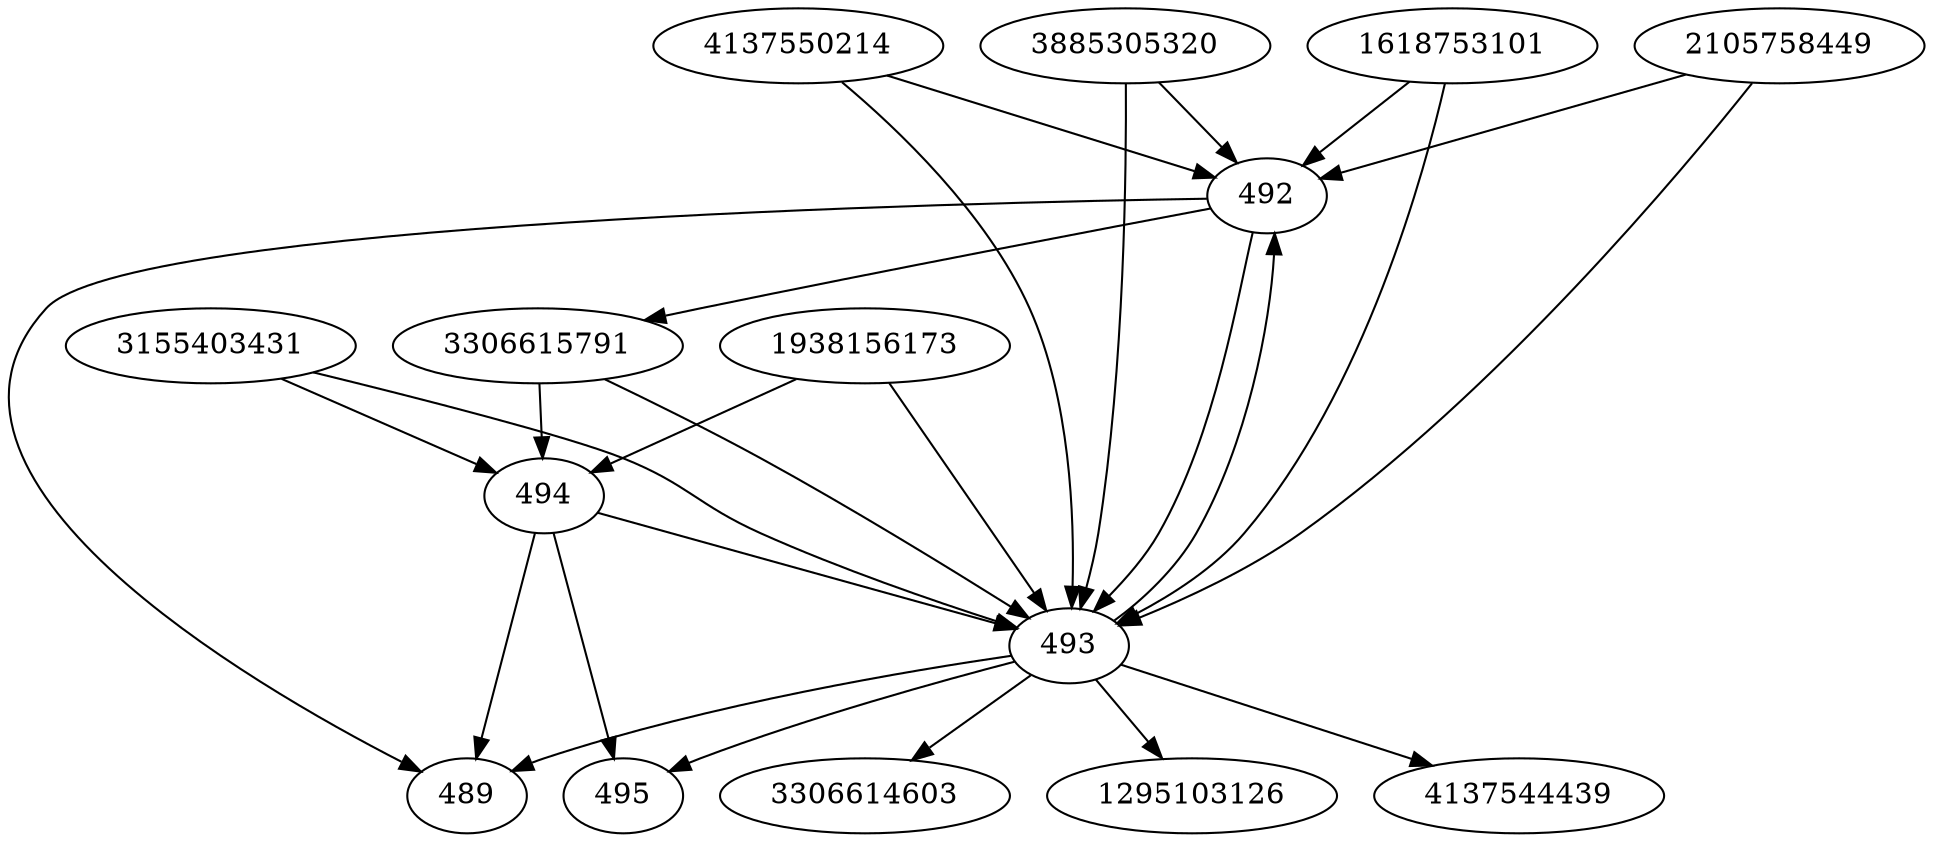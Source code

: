 strict digraph  {
4137550214;
3155403431;
3885305320;
489;
3306614603;
492;
1618753101;
494;
3306615791;
1938156173;
2105758449;
495;
493;
1295103126;
4137544439;
4137550214 -> 492;
4137550214 -> 493;
3155403431 -> 493;
3155403431 -> 494;
3885305320 -> 492;
3885305320 -> 493;
492 -> 493;
492 -> 3306615791;
492 -> 489;
1618753101 -> 492;
1618753101 -> 493;
494 -> 489;
494 -> 495;
494 -> 493;
3306615791 -> 493;
3306615791 -> 494;
1938156173 -> 493;
1938156173 -> 494;
2105758449 -> 492;
2105758449 -> 493;
493 -> 489;
493 -> 492;
493 -> 4137544439;
493 -> 3306614603;
493 -> 1295103126;
493 -> 495;
}

